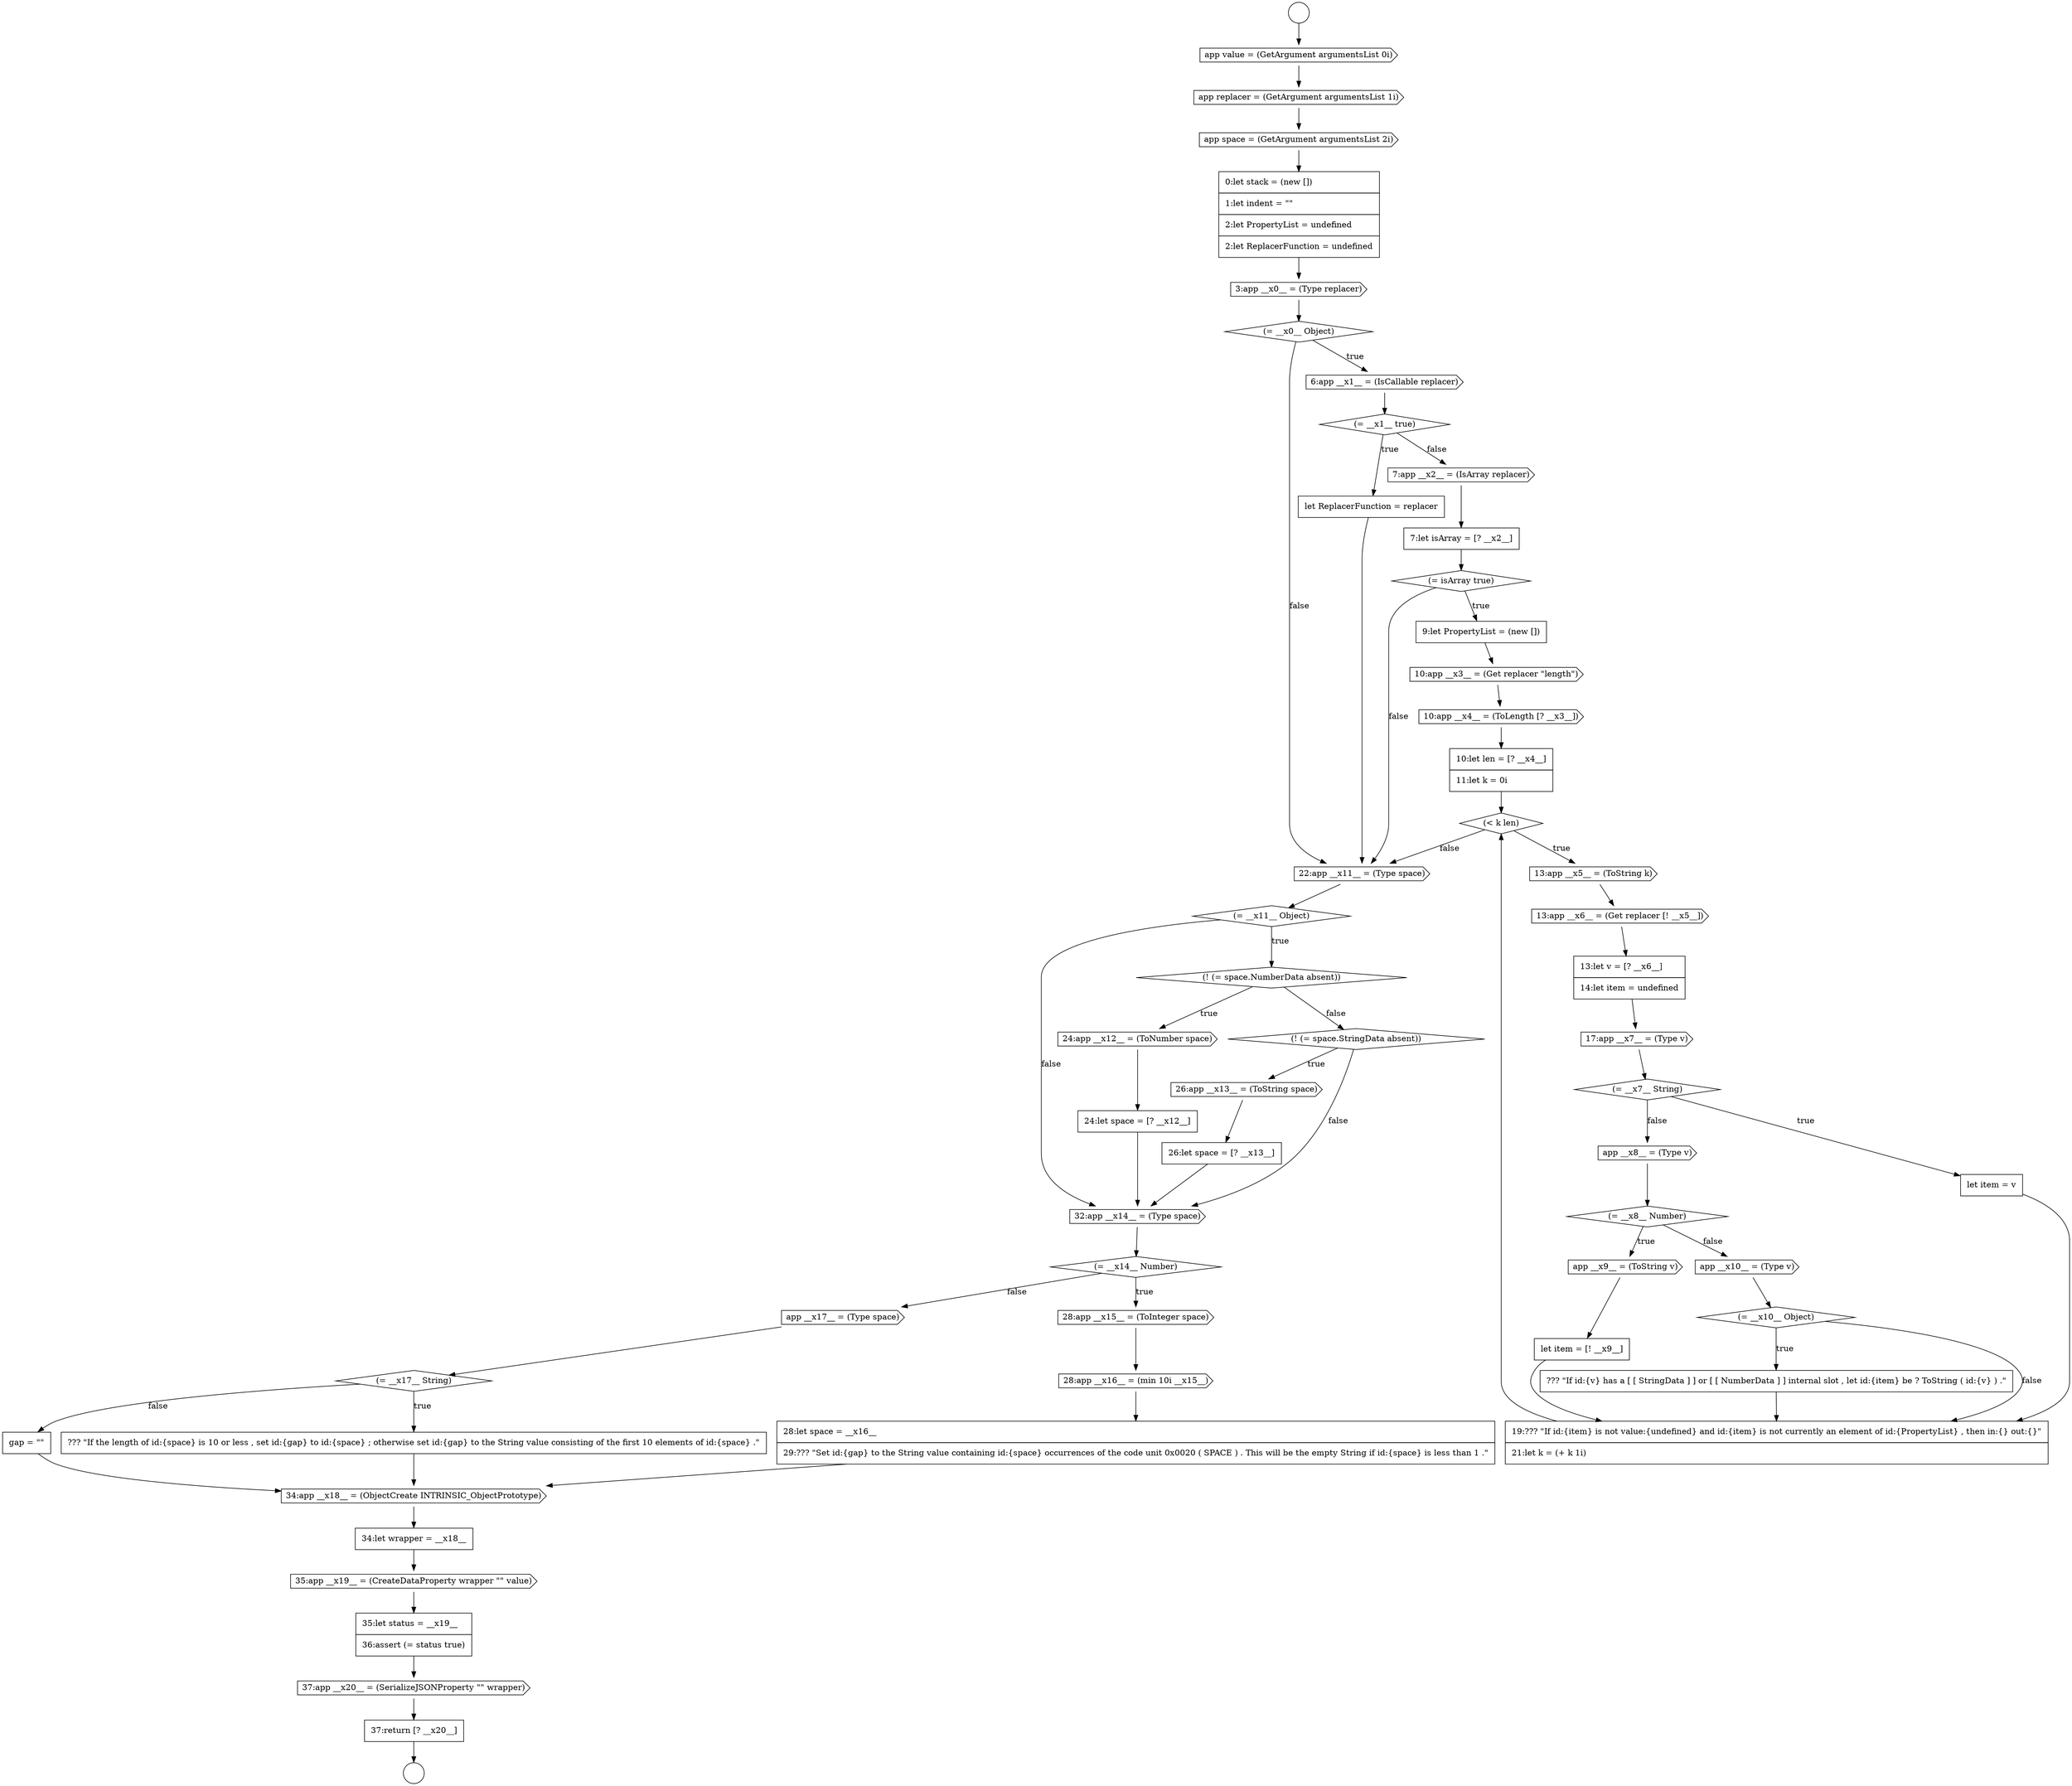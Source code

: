 digraph {
  node17143 [shape=diamond, label=<<font color="black">(! (= space.NumberData absent))</font>> color="black" fillcolor="white" style=filled]
  node17139 [shape=none, margin=0, label=<<font color="black">
    <table border="0" cellborder="1" cellspacing="0" cellpadding="10">
      <tr><td align="left">??? &quot;If id:{v} has a [ [ StringData ] ] or [ [ NumberData ] ] internal slot , let id:{item} be ? ToString ( id:{v} ) .&quot;</td></tr>
    </table>
  </font>> color="black" fillcolor="white" style=filled]
  node17146 [shape=diamond, label=<<font color="black">(! (= space.StringData absent))</font>> color="black" fillcolor="white" style=filled]
  node17114 [shape=cds, label=<<font color="black">3:app __x0__ = (Type replacer)</font>> color="black" fillcolor="white" style=filled]
  node17142 [shape=diamond, label=<<font color="black">(= __x11__ Object)</font>> color="black" fillcolor="white" style=filled]
  node17138 [shape=diamond, label=<<font color="black">(= __x10__ Object)</font>> color="black" fillcolor="white" style=filled]
  node17150 [shape=diamond, label=<<font color="black">(= __x14__ Number)</font>> color="black" fillcolor="white" style=filled]
  node17137 [shape=cds, label=<<font color="black">app __x10__ = (Type v)</font>> color="black" fillcolor="white" style=filled]
  node17147 [shape=cds, label=<<font color="black">26:app __x13__ = (ToString space)</font>> color="black" fillcolor="white" style=filled]
  node17148 [shape=none, margin=0, label=<<font color="black">
    <table border="0" cellborder="1" cellspacing="0" cellpadding="10">
      <tr><td align="left">26:let space = [? __x13__]</td></tr>
    </table>
  </font>> color="black" fillcolor="white" style=filled]
  node17152 [shape=cds, label=<<font color="black">28:app __x16__ = (min 10i __x15__)</font>> color="black" fillcolor="white" style=filled]
  node17140 [shape=none, margin=0, label=<<font color="black">
    <table border="0" cellborder="1" cellspacing="0" cellpadding="10">
      <tr><td align="left">19:??? &quot;If id:{item} is not value:{undefined} and id:{item} is not currently an element of id:{PropertyList} , then in:{} out:{}&quot;</td></tr>
      <tr><td align="left">21:let k = (+ k 1i)</td></tr>
    </table>
  </font>> color="black" fillcolor="white" style=filled]
  node17135 [shape=cds, label=<<font color="black">app __x9__ = (ToString v)</font>> color="black" fillcolor="white" style=filled]
  node17145 [shape=none, margin=0, label=<<font color="black">
    <table border="0" cellborder="1" cellspacing="0" cellpadding="10">
      <tr><td align="left">24:let space = [? __x12__]</td></tr>
    </table>
  </font>> color="black" fillcolor="white" style=filled]
  node17113 [shape=none, margin=0, label=<<font color="black">
    <table border="0" cellborder="1" cellspacing="0" cellpadding="10">
      <tr><td align="left">0:let stack = (new [])</td></tr>
      <tr><td align="left">1:let indent = &quot;&quot;</td></tr>
      <tr><td align="left">2:let PropertyList = undefined</td></tr>
      <tr><td align="left">2:let ReplacerFunction = undefined</td></tr>
    </table>
  </font>> color="black" fillcolor="white" style=filled]
  node17126 [shape=diamond, label=<<font color="black">(&lt; k len)</font>> color="black" fillcolor="white" style=filled]
  node17158 [shape=cds, label=<<font color="black">34:app __x18__ = (ObjectCreate INTRINSIC_ObjectPrototype)</font>> color="black" fillcolor="white" style=filled]
  node17111 [shape=cds, label=<<font color="black">app replacer = (GetArgument argumentsList 1i)</font>> color="black" fillcolor="white" style=filled]
  node17132 [shape=none, margin=0, label=<<font color="black">
    <table border="0" cellborder="1" cellspacing="0" cellpadding="10">
      <tr><td align="left">let item = v</td></tr>
    </table>
  </font>> color="black" fillcolor="white" style=filled]
  node17117 [shape=diamond, label=<<font color="black">(= __x1__ true)</font>> color="black" fillcolor="white" style=filled]
  node17149 [shape=cds, label=<<font color="black">32:app __x14__ = (Type space)</font>> color="black" fillcolor="white" style=filled]
  node17122 [shape=none, margin=0, label=<<font color="black">
    <table border="0" cellborder="1" cellspacing="0" cellpadding="10">
      <tr><td align="left">9:let PropertyList = (new [])</td></tr>
    </table>
  </font>> color="black" fillcolor="white" style=filled]
  node17154 [shape=cds, label=<<font color="black">app __x17__ = (Type space)</font>> color="black" fillcolor="white" style=filled]
  node17136 [shape=none, margin=0, label=<<font color="black">
    <table border="0" cellborder="1" cellspacing="0" cellpadding="10">
      <tr><td align="left">let item = [! __x9__]</td></tr>
    </table>
  </font>> color="black" fillcolor="white" style=filled]
  node17129 [shape=none, margin=0, label=<<font color="black">
    <table border="0" cellborder="1" cellspacing="0" cellpadding="10">
      <tr><td align="left">13:let v = [? __x6__]</td></tr>
      <tr><td align="left">14:let item = undefined</td></tr>
    </table>
  </font>> color="black" fillcolor="white" style=filled]
  node17161 [shape=none, margin=0, label=<<font color="black">
    <table border="0" cellborder="1" cellspacing="0" cellpadding="10">
      <tr><td align="left">35:let status = __x19__</td></tr>
      <tr><td align="left">36:assert (= status true)</td></tr>
    </table>
  </font>> color="black" fillcolor="white" style=filled]
  node17125 [shape=none, margin=0, label=<<font color="black">
    <table border="0" cellborder="1" cellspacing="0" cellpadding="10">
      <tr><td align="left">10:let len = [? __x4__]</td></tr>
      <tr><td align="left">11:let k = 0i</td></tr>
    </table>
  </font>> color="black" fillcolor="white" style=filled]
  node17157 [shape=none, margin=0, label=<<font color="black">
    <table border="0" cellborder="1" cellspacing="0" cellpadding="10">
      <tr><td align="left">gap = &quot;&quot;</td></tr>
    </table>
  </font>> color="black" fillcolor="white" style=filled]
  node17110 [shape=cds, label=<<font color="black">app value = (GetArgument argumentsList 0i)</font>> color="black" fillcolor="white" style=filled]
  node17133 [shape=cds, label=<<font color="black">app __x8__ = (Type v)</font>> color="black" fillcolor="white" style=filled]
  node17118 [shape=none, margin=0, label=<<font color="black">
    <table border="0" cellborder="1" cellspacing="0" cellpadding="10">
      <tr><td align="left">let ReplacerFunction = replacer</td></tr>
    </table>
  </font>> color="black" fillcolor="white" style=filled]
  node17160 [shape=cds, label=<<font color="black">35:app __x19__ = (CreateDataProperty wrapper &quot;&quot; value)</font>> color="black" fillcolor="white" style=filled]
  node17141 [shape=cds, label=<<font color="black">22:app __x11__ = (Type space)</font>> color="black" fillcolor="white" style=filled]
  node17109 [shape=circle label=" " color="black" fillcolor="white" style=filled]
  node17130 [shape=cds, label=<<font color="black">17:app __x7__ = (Type v)</font>> color="black" fillcolor="white" style=filled]
  node17115 [shape=diamond, label=<<font color="black">(= __x0__ Object)</font>> color="black" fillcolor="white" style=filled]
  node17162 [shape=cds, label=<<font color="black">37:app __x20__ = (SerializeJSONProperty &quot;&quot; wrapper)</font>> color="black" fillcolor="white" style=filled]
  node17128 [shape=cds, label=<<font color="black">13:app __x6__ = (Get replacer [! __x5__])</font>> color="black" fillcolor="white" style=filled]
  node17163 [shape=none, margin=0, label=<<font color="black">
    <table border="0" cellborder="1" cellspacing="0" cellpadding="10">
      <tr><td align="left">37:return [? __x20__]</td></tr>
    </table>
  </font>> color="black" fillcolor="white" style=filled]
  node17112 [shape=cds, label=<<font color="black">app space = (GetArgument argumentsList 2i)</font>> color="black" fillcolor="white" style=filled]
  node17151 [shape=cds, label=<<font color="black">28:app __x15__ = (ToInteger space)</font>> color="black" fillcolor="white" style=filled]
  node17156 [shape=none, margin=0, label=<<font color="black">
    <table border="0" cellborder="1" cellspacing="0" cellpadding="10">
      <tr><td align="left">??? &quot;If the length of id:{space} is 10 or less , set id:{gap} to id:{space} ; otherwise set id:{gap} to the String value consisting of the first 10 elements of id:{space} .&quot;</td></tr>
    </table>
  </font>> color="black" fillcolor="white" style=filled]
  node17144 [shape=cds, label=<<font color="black">24:app __x12__ = (ToNumber space)</font>> color="black" fillcolor="white" style=filled]
  node17134 [shape=diamond, label=<<font color="black">(= __x8__ Number)</font>> color="black" fillcolor="white" style=filled]
  node17119 [shape=cds, label=<<font color="black">7:app __x2__ = (IsArray replacer)</font>> color="black" fillcolor="white" style=filled]
  node17124 [shape=cds, label=<<font color="black">10:app __x4__ = (ToLength [? __x3__])</font>> color="black" fillcolor="white" style=filled]
  node17127 [shape=cds, label=<<font color="black">13:app __x5__ = (ToString k)</font>> color="black" fillcolor="white" style=filled]
  node17121 [shape=diamond, label=<<font color="black">(= isArray true)</font>> color="black" fillcolor="white" style=filled]
  node17120 [shape=none, margin=0, label=<<font color="black">
    <table border="0" cellborder="1" cellspacing="0" cellpadding="10">
      <tr><td align="left">7:let isArray = [? __x2__]</td></tr>
    </table>
  </font>> color="black" fillcolor="white" style=filled]
  node17155 [shape=diamond, label=<<font color="black">(= __x17__ String)</font>> color="black" fillcolor="white" style=filled]
  node17131 [shape=diamond, label=<<font color="black">(= __x7__ String)</font>> color="black" fillcolor="white" style=filled]
  node17153 [shape=none, margin=0, label=<<font color="black">
    <table border="0" cellborder="1" cellspacing="0" cellpadding="10">
      <tr><td align="left">28:let space = __x16__</td></tr>
      <tr><td align="left">29:??? &quot;Set id:{gap} to the String value containing id:{space} occurrences of the code unit 0x0020 ( SPACE ) . This will be the empty String if id:{space} is less than 1 .&quot;</td></tr>
    </table>
  </font>> color="black" fillcolor="white" style=filled]
  node17159 [shape=none, margin=0, label=<<font color="black">
    <table border="0" cellborder="1" cellspacing="0" cellpadding="10">
      <tr><td align="left">34:let wrapper = __x18__</td></tr>
    </table>
  </font>> color="black" fillcolor="white" style=filled]
  node17116 [shape=cds, label=<<font color="black">6:app __x1__ = (IsCallable replacer)</font>> color="black" fillcolor="white" style=filled]
  node17108 [shape=circle label=" " color="black" fillcolor="white" style=filled]
  node17123 [shape=cds, label=<<font color="black">10:app __x3__ = (Get replacer &quot;length&quot;)</font>> color="black" fillcolor="white" style=filled]
  node17147 -> node17148 [ color="black"]
  node17153 -> node17158 [ color="black"]
  node17123 -> node17124 [ color="black"]
  node17112 -> node17113 [ color="black"]
  node17144 -> node17145 [ color="black"]
  node17121 -> node17122 [label=<<font color="black">true</font>> color="black"]
  node17121 -> node17141 [label=<<font color="black">false</font>> color="black"]
  node17141 -> node17142 [ color="black"]
  node17145 -> node17149 [ color="black"]
  node17129 -> node17130 [ color="black"]
  node17139 -> node17140 [ color="black"]
  node17138 -> node17139 [label=<<font color="black">true</font>> color="black"]
  node17138 -> node17140 [label=<<font color="black">false</font>> color="black"]
  node17118 -> node17141 [ color="black"]
  node17131 -> node17132 [label=<<font color="black">true</font>> color="black"]
  node17131 -> node17133 [label=<<font color="black">false</font>> color="black"]
  node17155 -> node17156 [label=<<font color="black">true</font>> color="black"]
  node17155 -> node17157 [label=<<font color="black">false</font>> color="black"]
  node17124 -> node17125 [ color="black"]
  node17135 -> node17136 [ color="black"]
  node17113 -> node17114 [ color="black"]
  node17150 -> node17151 [label=<<font color="black">true</font>> color="black"]
  node17150 -> node17154 [label=<<font color="black">false</font>> color="black"]
  node17161 -> node17162 [ color="black"]
  node17156 -> node17158 [ color="black"]
  node17115 -> node17116 [label=<<font color="black">true</font>> color="black"]
  node17115 -> node17141 [label=<<font color="black">false</font>> color="black"]
  node17158 -> node17159 [ color="black"]
  node17132 -> node17140 [ color="black"]
  node17151 -> node17152 [ color="black"]
  node17157 -> node17158 [ color="black"]
  node17143 -> node17144 [label=<<font color="black">true</font>> color="black"]
  node17143 -> node17146 [label=<<font color="black">false</font>> color="black"]
  node17136 -> node17140 [ color="black"]
  node17128 -> node17129 [ color="black"]
  node17119 -> node17120 [ color="black"]
  node17130 -> node17131 [ color="black"]
  node17108 -> node17110 [ color="black"]
  node17127 -> node17128 [ color="black"]
  node17125 -> node17126 [ color="black"]
  node17133 -> node17134 [ color="black"]
  node17149 -> node17150 [ color="black"]
  node17159 -> node17160 [ color="black"]
  node17111 -> node17112 [ color="black"]
  node17148 -> node17149 [ color="black"]
  node17122 -> node17123 [ color="black"]
  node17137 -> node17138 [ color="black"]
  node17126 -> node17127 [label=<<font color="black">true</font>> color="black"]
  node17126 -> node17141 [label=<<font color="black">false</font>> color="black"]
  node17110 -> node17111 [ color="black"]
  node17146 -> node17147 [label=<<font color="black">true</font>> color="black"]
  node17146 -> node17149 [label=<<font color="black">false</font>> color="black"]
  node17140 -> node17126 [ color="black"]
  node17160 -> node17161 [ color="black"]
  node17120 -> node17121 [ color="black"]
  node17154 -> node17155 [ color="black"]
  node17116 -> node17117 [ color="black"]
  node17134 -> node17135 [label=<<font color="black">true</font>> color="black"]
  node17134 -> node17137 [label=<<font color="black">false</font>> color="black"]
  node17163 -> node17109 [ color="black"]
  node17114 -> node17115 [ color="black"]
  node17117 -> node17118 [label=<<font color="black">true</font>> color="black"]
  node17117 -> node17119 [label=<<font color="black">false</font>> color="black"]
  node17152 -> node17153 [ color="black"]
  node17142 -> node17143 [label=<<font color="black">true</font>> color="black"]
  node17142 -> node17149 [label=<<font color="black">false</font>> color="black"]
  node17162 -> node17163 [ color="black"]
}
